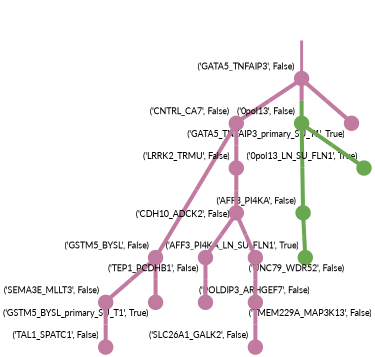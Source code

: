 strict digraph  {
graph[splines=false]; nodesep=0.7; rankdir=TB; ranksep=0.6; forcelabels=true; dpi=600; size=2.5;
0 [color="#c27ba0ff", fillcolor="#c27ba0ff", fixedsize=true, fontname=Lato, fontsize="12pt", height="0.25", label="", penwidth=3, shape=circle, style=filled, xlabel="('GATA5_TNFAIP3', False)"];
5 [color="#c27ba0ff", fillcolor="#c27ba0ff", fixedsize=true, fontname=Lato, fontsize="12pt", height="0.25", label="", penwidth=3, shape=circle, style=filled, xlabel="('CNTRL_CA7', False)"];
13 [color="#6aa84fff", fillcolor="#6aa84fff", fixedsize=true, fontname=Lato, fontsize="12pt", height="0.25", label="", penwidth=3, shape=circle, style=filled, xlabel="('0pol13', False)"];
16 [color="#c27ba0ff", fillcolor="#c27ba0ff", fixedsize=true, fontname=Lato, fontsize="12pt", height="0.25", label="", penwidth=3, shape=circle, style=filled, xlabel="('GATA5_TNFAIP3_primary_SU_T1', True)"];
1 [color="#c27ba0ff", fillcolor="#c27ba0ff", fixedsize=true, fontname=Lato, fontsize="12pt", height="0.25", label="", penwidth=3, shape=circle, style=filled, xlabel="('GSTM5_BYSL', False)"];
11 [color="#c27ba0ff", fillcolor="#c27ba0ff", fixedsize=true, fontname=Lato, fontsize="12pt", height="0.25", label="", penwidth=3, shape=circle, style=filled, xlabel="('SEMA3E_MLLT3', False)"];
17 [color="#c27ba0ff", fillcolor="#c27ba0ff", fixedsize=true, fontname=Lato, fontsize="12pt", height="0.25", label="", penwidth=3, shape=circle, style=filled, xlabel="('GSTM5_BYSL_primary_SU_T1', True)"];
2 [color="#6aa84fff", fillcolor="#6aa84fff", fixedsize=true, fontname=Lato, fontsize="12pt", height="0.25", label="", penwidth=3, shape=circle, style=filled, xlabel="('AFF3_PI4KA', False)"];
15 [color="#6aa84fff", fillcolor="#6aa84fff", fixedsize=true, fontname=Lato, fontsize="12pt", height="0.25", label="", penwidth=3, shape=circle, style=filled, xlabel="('AFF3_PI4KA_LN_SU_FLN1', True)"];
3 [color="#c27ba0ff", fillcolor="#c27ba0ff", fixedsize=true, fontname=Lato, fontsize="12pt", height="0.25", label="", penwidth=3, shape=circle, style=filled, xlabel="('TEP1_PCDHB1', False)"];
7 [color="#c27ba0ff", fillcolor="#c27ba0ff", fixedsize=true, fontname=Lato, fontsize="12pt", height="0.25", label="", penwidth=3, shape=circle, style=filled, xlabel="('POLDIP3_ARHGEF7', False)"];
4 [color="#c27ba0ff", fillcolor="#c27ba0ff", fixedsize=true, fontname=Lato, fontsize="12pt", height="0.25", label="", penwidth=3, shape=circle, style=filled, xlabel="('LRRK2_TRMU', False)"];
10 [color="#c27ba0ff", fillcolor="#c27ba0ff", fixedsize=true, fontname=Lato, fontsize="12pt", height="0.25", label="", penwidth=3, shape=circle, style=filled, xlabel="('CDH10_ADCK2', False)"];
6 [color="#c27ba0ff", fillcolor="#c27ba0ff", fixedsize=true, fontname=Lato, fontsize="12pt", height="0.25", label="", penwidth=3, shape=circle, style=filled, xlabel="('TMEM229A_MAP3K13', False)"];
12 [color="#c27ba0ff", fillcolor="#c27ba0ff", fixedsize=true, fontname=Lato, fontsize="12pt", height="0.25", label="", penwidth=3, shape=circle, style=filled, xlabel="('SLC26A1_GALK2', False)"];
8 [color="#c27ba0ff", fillcolor="#c27ba0ff", fixedsize=true, fontname=Lato, fontsize="12pt", height="0.25", label="", penwidth=3, shape=circle, style=filled, xlabel="('UNC79_WDR52', False)"];
9 [color="#c27ba0ff", fillcolor="#c27ba0ff", fixedsize=true, fontname=Lato, fontsize="12pt", height="0.25", label="", penwidth=3, shape=circle, style=filled, xlabel="('TAL1_SPATC1', False)"];
14 [color="#6aa84fff", fillcolor="#6aa84fff", fixedsize=true, fontname=Lato, fontsize="12pt", height="0.25", label="", penwidth=3, shape=circle, style=filled, xlabel="('0pol13_LN_SU_FLN1', True)"];
normal [label="", penwidth=3, style=invis, xlabel="('GATA5_TNFAIP3', False)"];
0 -> 5  [arrowsize=0, color="#c27ba0ff;0.5:#c27ba0ff", minlen="1.6734693050384521", penwidth="5.5", style=solid];
0 -> 13  [arrowsize=0, color="#c27ba0ff;0.5:#6aa84fff", minlen="1.0510203838348389", penwidth="5.5", style=solid];
0 -> 16  [arrowsize=0, color="#c27ba0ff;0.5:#c27ba0ff", minlen="1.0510203838348389", penwidth="5.5", style=solid];
5 -> 1  [arrowsize=0, color="#c27ba0ff;0.5:#c27ba0ff", minlen="3.0", penwidth="5.5", style=solid];
5 -> 4  [arrowsize=0, color="#c27ba0ff;0.5:#c27ba0ff", minlen="1.7346938848495483", penwidth="5.5", style=solid];
13 -> 2  [arrowsize=0, color="#6aa84fff;0.5:#6aa84fff", minlen="2.4897959232330322", penwidth="5.5", style=solid];
13 -> 14  [arrowsize=0, color="#6aa84fff;0.5:#6aa84fff", minlen="1.0510203838348389", penwidth="5.5", style=solid];
1 -> 11  [arrowsize=0, color="#c27ba0ff;0.5:#c27ba0ff", minlen="1.1020407676696777", penwidth="5.5", style=solid];
1 -> 17  [arrowsize=0, color="#c27ba0ff;0.5:#c27ba0ff", minlen="1.0510203838348389", penwidth="5.5", style=solid];
11 -> 9  [arrowsize=0, color="#c27ba0ff;0.5:#c27ba0ff", minlen="1.1632652282714844", penwidth="5.5", style=solid];
2 -> 15  [arrowsize=0, color="#6aa84fff;0.5:#6aa84fff", minlen="1.0510203838348389", penwidth="5.5", style=solid];
3 -> 7  [arrowsize=0, color="#c27ba0ff;0.5:#c27ba0ff", minlen="1.3061224222183228", penwidth="5.5", style=solid];
4 -> 10  [arrowsize=0, color="#c27ba0ff;0.5:#c27ba0ff", minlen="1.1224489212036133", penwidth="5.5", style=solid];
10 -> 3  [arrowsize=0, color="#c27ba0ff;0.5:#c27ba0ff", minlen="1.795918345451355", penwidth="5.5", style=solid];
10 -> 8  [arrowsize=0, color="#c27ba0ff;0.5:#c27ba0ff", minlen="1.2653061151504517", penwidth="5.5", style=solid];
6 -> 12  [arrowsize=0, color="#c27ba0ff;0.5:#c27ba0ff", minlen="1.1020407676696777", penwidth="5.5", style=solid];
8 -> 6  [arrowsize=0, color="#c27ba0ff;0.5:#c27ba0ff", minlen="1.4897959232330322", penwidth="5.5", style=solid];
normal -> 0  [arrowsize=0, color="#c27ba0ff", label="", penwidth=4, style=solid];
}
